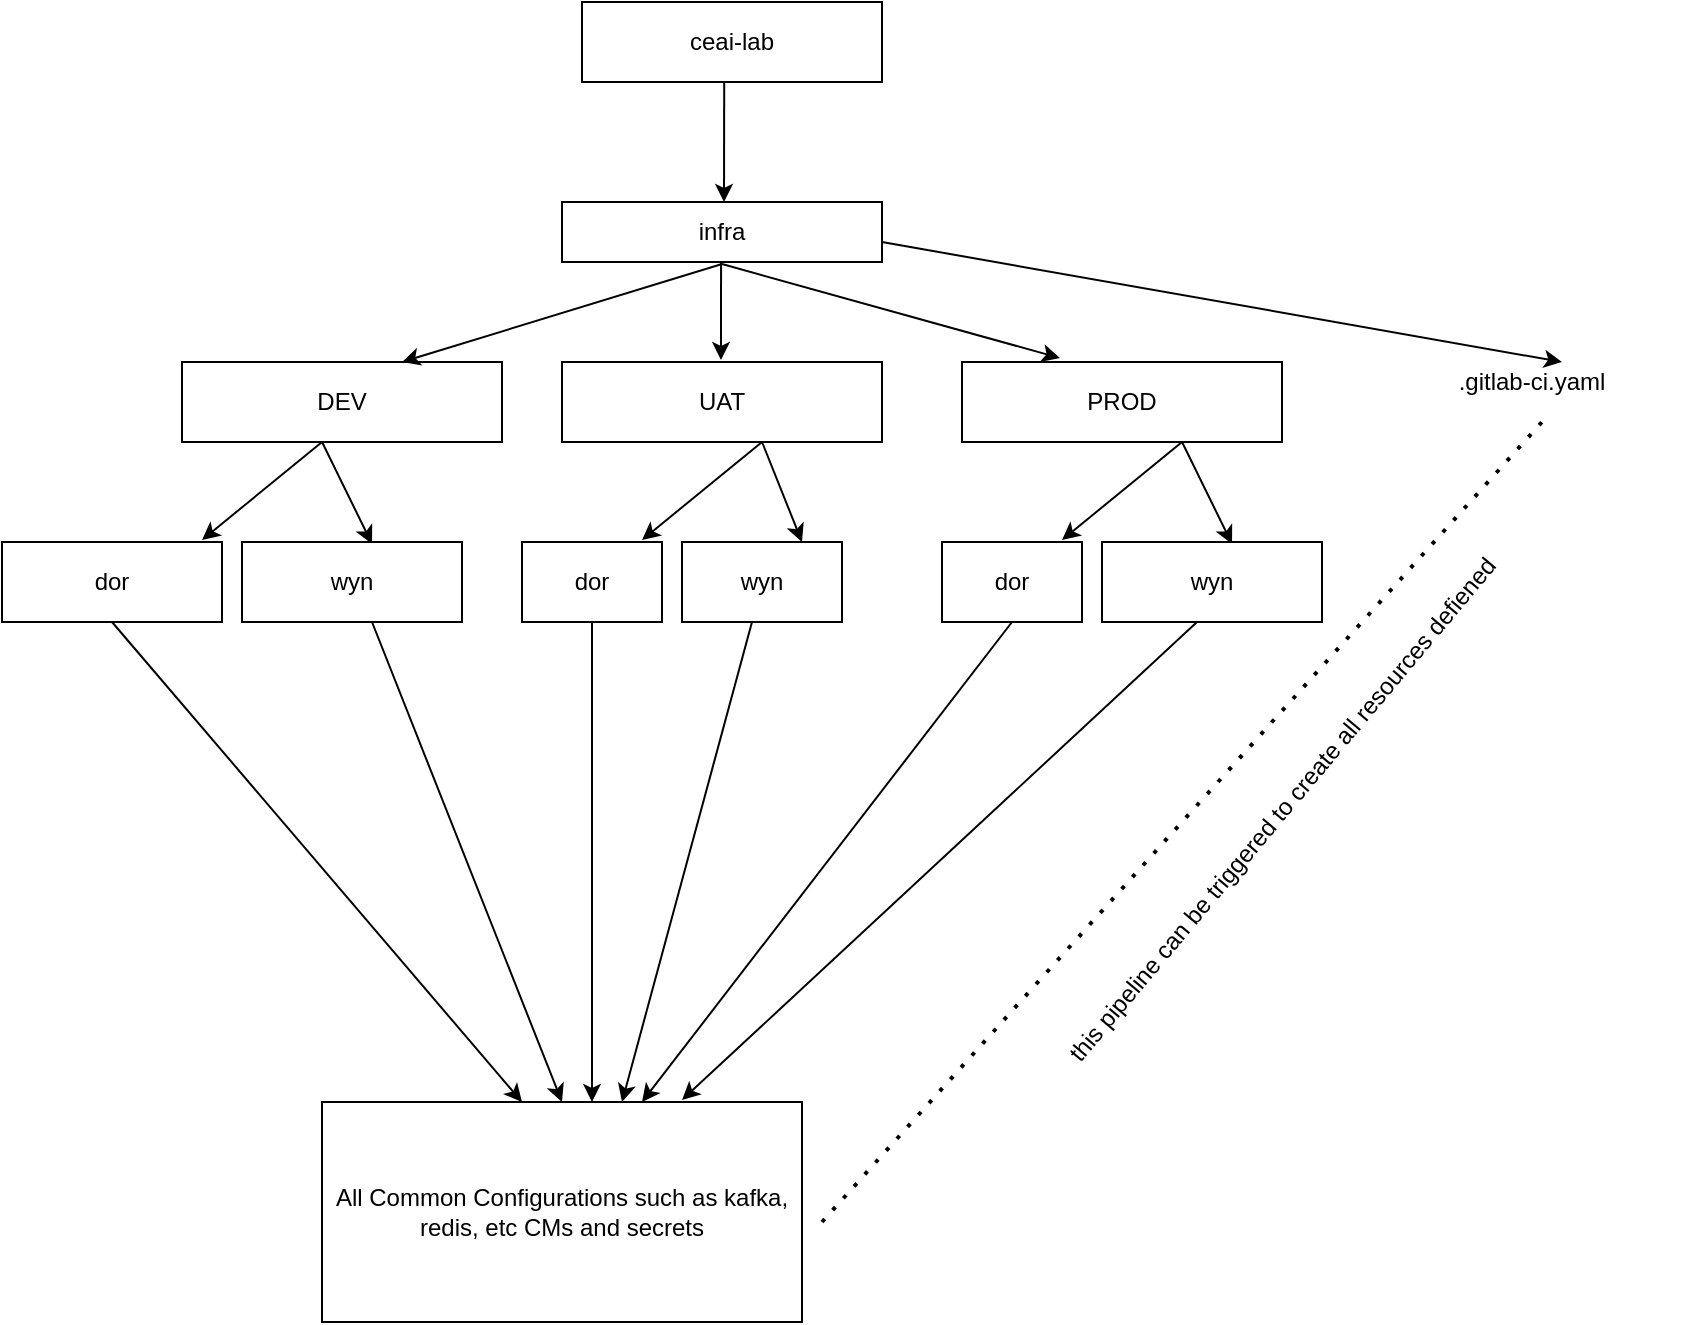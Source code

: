 <mxfile version="13.6.4" type="github">
  <diagram id="C5RBs43oDa-KdzZeNtuy" name="Page-1">
    <mxGraphModel dx="2249" dy="713" grid="1" gridSize="10" guides="1" tooltips="1" connect="1" arrows="1" fold="1" page="1" pageScale="1" pageWidth="827" pageHeight="1169" math="0" shadow="0">
      <root>
        <mxCell id="WIyWlLk6GJQsqaUBKTNV-0" />
        <mxCell id="WIyWlLk6GJQsqaUBKTNV-1" parent="WIyWlLk6GJQsqaUBKTNV-0" />
        <mxCell id="0-Yrpr5TJiJ0qa2s8P8Z-0" value="ceai-lab" style="rounded=0;whiteSpace=wrap;html=1;" vertex="1" parent="WIyWlLk6GJQsqaUBKTNV-1">
          <mxGeometry x="60" y="20" width="150" height="40" as="geometry" />
        </mxCell>
        <mxCell id="0-Yrpr5TJiJ0qa2s8P8Z-2" value="" style="endArrow=classic;html=1;exitX=0.474;exitY=1.013;exitDx=0;exitDy=0;exitPerimeter=0;" edge="1" parent="WIyWlLk6GJQsqaUBKTNV-1" source="0-Yrpr5TJiJ0qa2s8P8Z-0">
          <mxGeometry width="50" height="50" relative="1" as="geometry">
            <mxPoint x="160" y="190" as="sourcePoint" />
            <mxPoint x="131" y="120" as="targetPoint" />
          </mxGeometry>
        </mxCell>
        <mxCell id="0-Yrpr5TJiJ0qa2s8P8Z-3" value="infra" style="rounded=0;whiteSpace=wrap;html=1;" vertex="1" parent="WIyWlLk6GJQsqaUBKTNV-1">
          <mxGeometry x="50" y="120" width="160" height="30" as="geometry" />
        </mxCell>
        <mxCell id="0-Yrpr5TJiJ0qa2s8P8Z-5" value="" style="endArrow=classic;html=1;exitX=0.474;exitY=1.013;exitDx=0;exitDy=0;exitPerimeter=0;" edge="1" parent="WIyWlLk6GJQsqaUBKTNV-1">
          <mxGeometry width="50" height="50" relative="1" as="geometry">
            <mxPoint x="129.52" y="150.0" as="sourcePoint" />
            <mxPoint x="129.5" y="198.96" as="targetPoint" />
          </mxGeometry>
        </mxCell>
        <mxCell id="0-Yrpr5TJiJ0qa2s8P8Z-6" value="UAT" style="rounded=0;whiteSpace=wrap;html=1;" vertex="1" parent="WIyWlLk6GJQsqaUBKTNV-1">
          <mxGeometry x="50" y="200" width="160" height="40" as="geometry" />
        </mxCell>
        <mxCell id="0-Yrpr5TJiJ0qa2s8P8Z-8" value="" style="endArrow=classic;html=1;exitX=0.474;exitY=1.013;exitDx=0;exitDy=0;exitPerimeter=0;" edge="1" parent="WIyWlLk6GJQsqaUBKTNV-1">
          <mxGeometry width="50" height="50" relative="1" as="geometry">
            <mxPoint x="-69.98" y="240" as="sourcePoint" />
            <mxPoint x="-130" y="289" as="targetPoint" />
          </mxGeometry>
        </mxCell>
        <mxCell id="0-Yrpr5TJiJ0qa2s8P8Z-9" value="DEV" style="rounded=0;whiteSpace=wrap;html=1;" vertex="1" parent="WIyWlLk6GJQsqaUBKTNV-1">
          <mxGeometry x="-140" y="200" width="160" height="40" as="geometry" />
        </mxCell>
        <mxCell id="0-Yrpr5TJiJ0qa2s8P8Z-10" value="PROD" style="rounded=0;whiteSpace=wrap;html=1;" vertex="1" parent="WIyWlLk6GJQsqaUBKTNV-1">
          <mxGeometry x="250" y="200" width="160" height="40" as="geometry" />
        </mxCell>
        <mxCell id="0-Yrpr5TJiJ0qa2s8P8Z-11" value="" style="endArrow=classic;html=1;exitX=0.474;exitY=1.013;exitDx=0;exitDy=0;exitPerimeter=0;entryX=0.5;entryY=0;entryDx=0;entryDy=0;" edge="1" parent="WIyWlLk6GJQsqaUBKTNV-1">
          <mxGeometry width="50" height="50" relative="1" as="geometry">
            <mxPoint x="130.02" y="151.04" as="sourcePoint" />
            <mxPoint x="-30" y="200" as="targetPoint" />
          </mxGeometry>
        </mxCell>
        <mxCell id="0-Yrpr5TJiJ0qa2s8P8Z-12" value="" style="endArrow=classic;html=1;exitX=0.474;exitY=1.013;exitDx=0;exitDy=0;exitPerimeter=0;entryX=0.306;entryY=-0.05;entryDx=0;entryDy=0;entryPerimeter=0;" edge="1" parent="WIyWlLk6GJQsqaUBKTNV-1" target="0-Yrpr5TJiJ0qa2s8P8Z-10">
          <mxGeometry width="50" height="50" relative="1" as="geometry">
            <mxPoint x="130.02" y="151.04" as="sourcePoint" />
            <mxPoint x="306.08" y="189" as="targetPoint" />
          </mxGeometry>
        </mxCell>
        <mxCell id="0-Yrpr5TJiJ0qa2s8P8Z-13" value="" style="endArrow=classic;html=1;exitX=0.474;exitY=1.013;exitDx=0;exitDy=0;exitPerimeter=0;entryX=0.591;entryY=0.025;entryDx=0;entryDy=0;entryPerimeter=0;" edge="1" parent="WIyWlLk6GJQsqaUBKTNV-1" target="0-Yrpr5TJiJ0qa2s8P8Z-15">
          <mxGeometry width="50" height="50" relative="1" as="geometry">
            <mxPoint x="-69.98" y="240" as="sourcePoint" />
            <mxPoint x="-40" y="280" as="targetPoint" />
          </mxGeometry>
        </mxCell>
        <mxCell id="0-Yrpr5TJiJ0qa2s8P8Z-14" value="dor" style="rounded=0;whiteSpace=wrap;html=1;" vertex="1" parent="WIyWlLk6GJQsqaUBKTNV-1">
          <mxGeometry x="-230" y="290" width="110" height="40" as="geometry" />
        </mxCell>
        <mxCell id="0-Yrpr5TJiJ0qa2s8P8Z-15" value="wyn" style="rounded=0;whiteSpace=wrap;html=1;" vertex="1" parent="WIyWlLk6GJQsqaUBKTNV-1">
          <mxGeometry x="-110" y="290" width="110" height="40" as="geometry" />
        </mxCell>
        <mxCell id="0-Yrpr5TJiJ0qa2s8P8Z-16" value="" style="endArrow=classic;html=1;exitX=0.474;exitY=1.013;exitDx=0;exitDy=0;exitPerimeter=0;" edge="1" parent="WIyWlLk6GJQsqaUBKTNV-1">
          <mxGeometry width="50" height="50" relative="1" as="geometry">
            <mxPoint x="150.02" y="240" as="sourcePoint" />
            <mxPoint x="90" y="289" as="targetPoint" />
          </mxGeometry>
        </mxCell>
        <mxCell id="0-Yrpr5TJiJ0qa2s8P8Z-17" value="" style="endArrow=classic;html=1;exitX=0.474;exitY=1.013;exitDx=0;exitDy=0;exitPerimeter=0;entryX=0.75;entryY=0;entryDx=0;entryDy=0;" edge="1" parent="WIyWlLk6GJQsqaUBKTNV-1" target="0-Yrpr5TJiJ0qa2s8P8Z-19">
          <mxGeometry width="50" height="50" relative="1" as="geometry">
            <mxPoint x="150.02" y="240" as="sourcePoint" />
            <mxPoint x="180" y="280" as="targetPoint" />
          </mxGeometry>
        </mxCell>
        <mxCell id="0-Yrpr5TJiJ0qa2s8P8Z-18" value="dor" style="rounded=0;whiteSpace=wrap;html=1;" vertex="1" parent="WIyWlLk6GJQsqaUBKTNV-1">
          <mxGeometry x="30" y="290" width="70" height="40" as="geometry" />
        </mxCell>
        <mxCell id="0-Yrpr5TJiJ0qa2s8P8Z-19" value="wyn" style="rounded=0;whiteSpace=wrap;html=1;" vertex="1" parent="WIyWlLk6GJQsqaUBKTNV-1">
          <mxGeometry x="110" y="290" width="80" height="40" as="geometry" />
        </mxCell>
        <mxCell id="0-Yrpr5TJiJ0qa2s8P8Z-20" value="" style="endArrow=classic;html=1;exitX=0.474;exitY=1.013;exitDx=0;exitDy=0;exitPerimeter=0;" edge="1" parent="WIyWlLk6GJQsqaUBKTNV-1">
          <mxGeometry width="50" height="50" relative="1" as="geometry">
            <mxPoint x="360.02" y="240" as="sourcePoint" />
            <mxPoint x="300" y="289" as="targetPoint" />
          </mxGeometry>
        </mxCell>
        <mxCell id="0-Yrpr5TJiJ0qa2s8P8Z-21" value="" style="endArrow=classic;html=1;exitX=0.474;exitY=1.013;exitDx=0;exitDy=0;exitPerimeter=0;entryX=0.591;entryY=0.025;entryDx=0;entryDy=0;entryPerimeter=0;" edge="1" parent="WIyWlLk6GJQsqaUBKTNV-1" target="0-Yrpr5TJiJ0qa2s8P8Z-23">
          <mxGeometry width="50" height="50" relative="1" as="geometry">
            <mxPoint x="360.02" y="240" as="sourcePoint" />
            <mxPoint x="390" y="280" as="targetPoint" />
          </mxGeometry>
        </mxCell>
        <mxCell id="0-Yrpr5TJiJ0qa2s8P8Z-22" value="dor" style="rounded=0;whiteSpace=wrap;html=1;" vertex="1" parent="WIyWlLk6GJQsqaUBKTNV-1">
          <mxGeometry x="240" y="290" width="70" height="40" as="geometry" />
        </mxCell>
        <mxCell id="0-Yrpr5TJiJ0qa2s8P8Z-23" value="wyn" style="rounded=0;whiteSpace=wrap;html=1;" vertex="1" parent="WIyWlLk6GJQsqaUBKTNV-1">
          <mxGeometry x="320" y="290" width="110" height="40" as="geometry" />
        </mxCell>
        <mxCell id="0-Yrpr5TJiJ0qa2s8P8Z-24" value="" style="endArrow=classic;html=1;exitX=0.5;exitY=1;exitDx=0;exitDy=0;" edge="1" parent="WIyWlLk6GJQsqaUBKTNV-1" source="0-Yrpr5TJiJ0qa2s8P8Z-14">
          <mxGeometry width="50" height="50" relative="1" as="geometry">
            <mxPoint x="-69.98" y="360" as="sourcePoint" />
            <mxPoint x="30" y="570" as="targetPoint" />
          </mxGeometry>
        </mxCell>
        <mxCell id="0-Yrpr5TJiJ0qa2s8P8Z-25" value="" style="endArrow=classic;html=1;exitX=0.5;exitY=1;exitDx=0;exitDy=0;" edge="1" parent="WIyWlLk6GJQsqaUBKTNV-1">
          <mxGeometry width="50" height="50" relative="1" as="geometry">
            <mxPoint x="-45" y="330" as="sourcePoint" />
            <mxPoint x="50" y="570" as="targetPoint" />
          </mxGeometry>
        </mxCell>
        <mxCell id="0-Yrpr5TJiJ0qa2s8P8Z-26" value="" style="endArrow=classic;html=1;exitX=0.5;exitY=1;exitDx=0;exitDy=0;" edge="1" parent="WIyWlLk6GJQsqaUBKTNV-1">
          <mxGeometry width="50" height="50" relative="1" as="geometry">
            <mxPoint x="65" y="330" as="sourcePoint" />
            <mxPoint x="65" y="570" as="targetPoint" />
          </mxGeometry>
        </mxCell>
        <mxCell id="0-Yrpr5TJiJ0qa2s8P8Z-27" value="" style="endArrow=classic;html=1;exitX=0.5;exitY=1;exitDx=0;exitDy=0;" edge="1" parent="WIyWlLk6GJQsqaUBKTNV-1">
          <mxGeometry width="50" height="50" relative="1" as="geometry">
            <mxPoint x="145" y="330" as="sourcePoint" />
            <mxPoint x="80" y="570" as="targetPoint" />
          </mxGeometry>
        </mxCell>
        <mxCell id="0-Yrpr5TJiJ0qa2s8P8Z-28" value="" style="endArrow=classic;html=1;exitX=0.5;exitY=1;exitDx=0;exitDy=0;" edge="1" parent="WIyWlLk6GJQsqaUBKTNV-1">
          <mxGeometry width="50" height="50" relative="1" as="geometry">
            <mxPoint x="275" y="330" as="sourcePoint" />
            <mxPoint x="90" y="570" as="targetPoint" />
          </mxGeometry>
        </mxCell>
        <mxCell id="0-Yrpr5TJiJ0qa2s8P8Z-29" value="" style="endArrow=classic;html=1;exitX=0.5;exitY=1;exitDx=0;exitDy=0;" edge="1" parent="WIyWlLk6GJQsqaUBKTNV-1">
          <mxGeometry width="50" height="50" relative="1" as="geometry">
            <mxPoint x="367.5" y="330" as="sourcePoint" />
            <mxPoint x="110" y="569" as="targetPoint" />
          </mxGeometry>
        </mxCell>
        <mxCell id="0-Yrpr5TJiJ0qa2s8P8Z-30" value="All Common Configurations such as kafka, redis, etc CMs and secrets" style="rounded=0;whiteSpace=wrap;html=1;" vertex="1" parent="WIyWlLk6GJQsqaUBKTNV-1">
          <mxGeometry x="-70" y="570" width="240" height="110" as="geometry" />
        </mxCell>
        <mxCell id="0-Yrpr5TJiJ0qa2s8P8Z-31" value="" style="endArrow=classic;html=1;exitX=0.474;exitY=1.013;exitDx=0;exitDy=0;exitPerimeter=0;" edge="1" parent="WIyWlLk6GJQsqaUBKTNV-1">
          <mxGeometry width="50" height="50" relative="1" as="geometry">
            <mxPoint x="210" y="140.0" as="sourcePoint" />
            <mxPoint x="550" y="200" as="targetPoint" />
          </mxGeometry>
        </mxCell>
        <mxCell id="0-Yrpr5TJiJ0qa2s8P8Z-33" value=".gitlab-ci.yaml" style="text;html=1;strokeColor=none;fillColor=none;align=center;verticalAlign=middle;whiteSpace=wrap;rounded=0;" vertex="1" parent="WIyWlLk6GJQsqaUBKTNV-1">
          <mxGeometry x="460" y="200" width="150" height="20" as="geometry" />
        </mxCell>
        <mxCell id="0-Yrpr5TJiJ0qa2s8P8Z-35" value="" style="endArrow=none;dashed=1;html=1;dashPattern=1 3;strokeWidth=2;" edge="1" parent="WIyWlLk6GJQsqaUBKTNV-1">
          <mxGeometry width="50" height="50" relative="1" as="geometry">
            <mxPoint x="180" y="630" as="sourcePoint" />
            <mxPoint x="540" y="230" as="targetPoint" />
          </mxGeometry>
        </mxCell>
        <mxCell id="0-Yrpr5TJiJ0qa2s8P8Z-36" value="this pipeline can be triggered to create all resources defiened" style="text;html=1;strokeColor=none;fillColor=none;align=center;verticalAlign=middle;whiteSpace=wrap;rounded=0;rotation=-50;" vertex="1" parent="WIyWlLk6GJQsqaUBKTNV-1">
          <mxGeometry x="223.74" y="400.71" width="372.93" height="46.57" as="geometry" />
        </mxCell>
      </root>
    </mxGraphModel>
  </diagram>
</mxfile>
